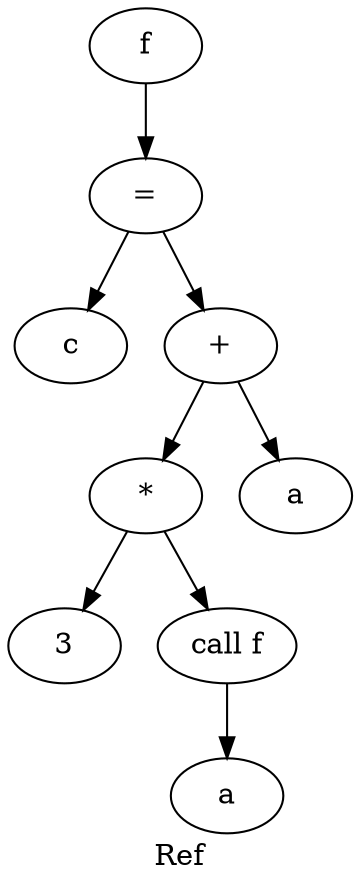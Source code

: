 digraph {
label="Ref";
x55ce35b19460 -> x55ce35b19380
x55ce35b19380 -> x55ce35b18b40
x55ce35b19380 -> x55ce35b19310
x55ce35b19310 -> x55ce35b19130
x55ce35b19310 -> x55ce35b192a0
x55ce35b19130 -> x55ce35b18d00
x55ce35b19130 -> x55ce35b19070
x55ce35b19070 -> x55ce35b18fe0
x55ce35b19460 [label="f"];
x55ce35b19380 [label="="];
x55ce35b18b40 [label="c"];
x55ce35b19310 [label="+"];
x55ce35b19130 [label="*"];
x55ce35b18d00 [label="3"];
x55ce35b19070 [label="call f"];
x55ce35b18fe0 [label="a"];
x55ce35b192a0 [label="a"];
}
